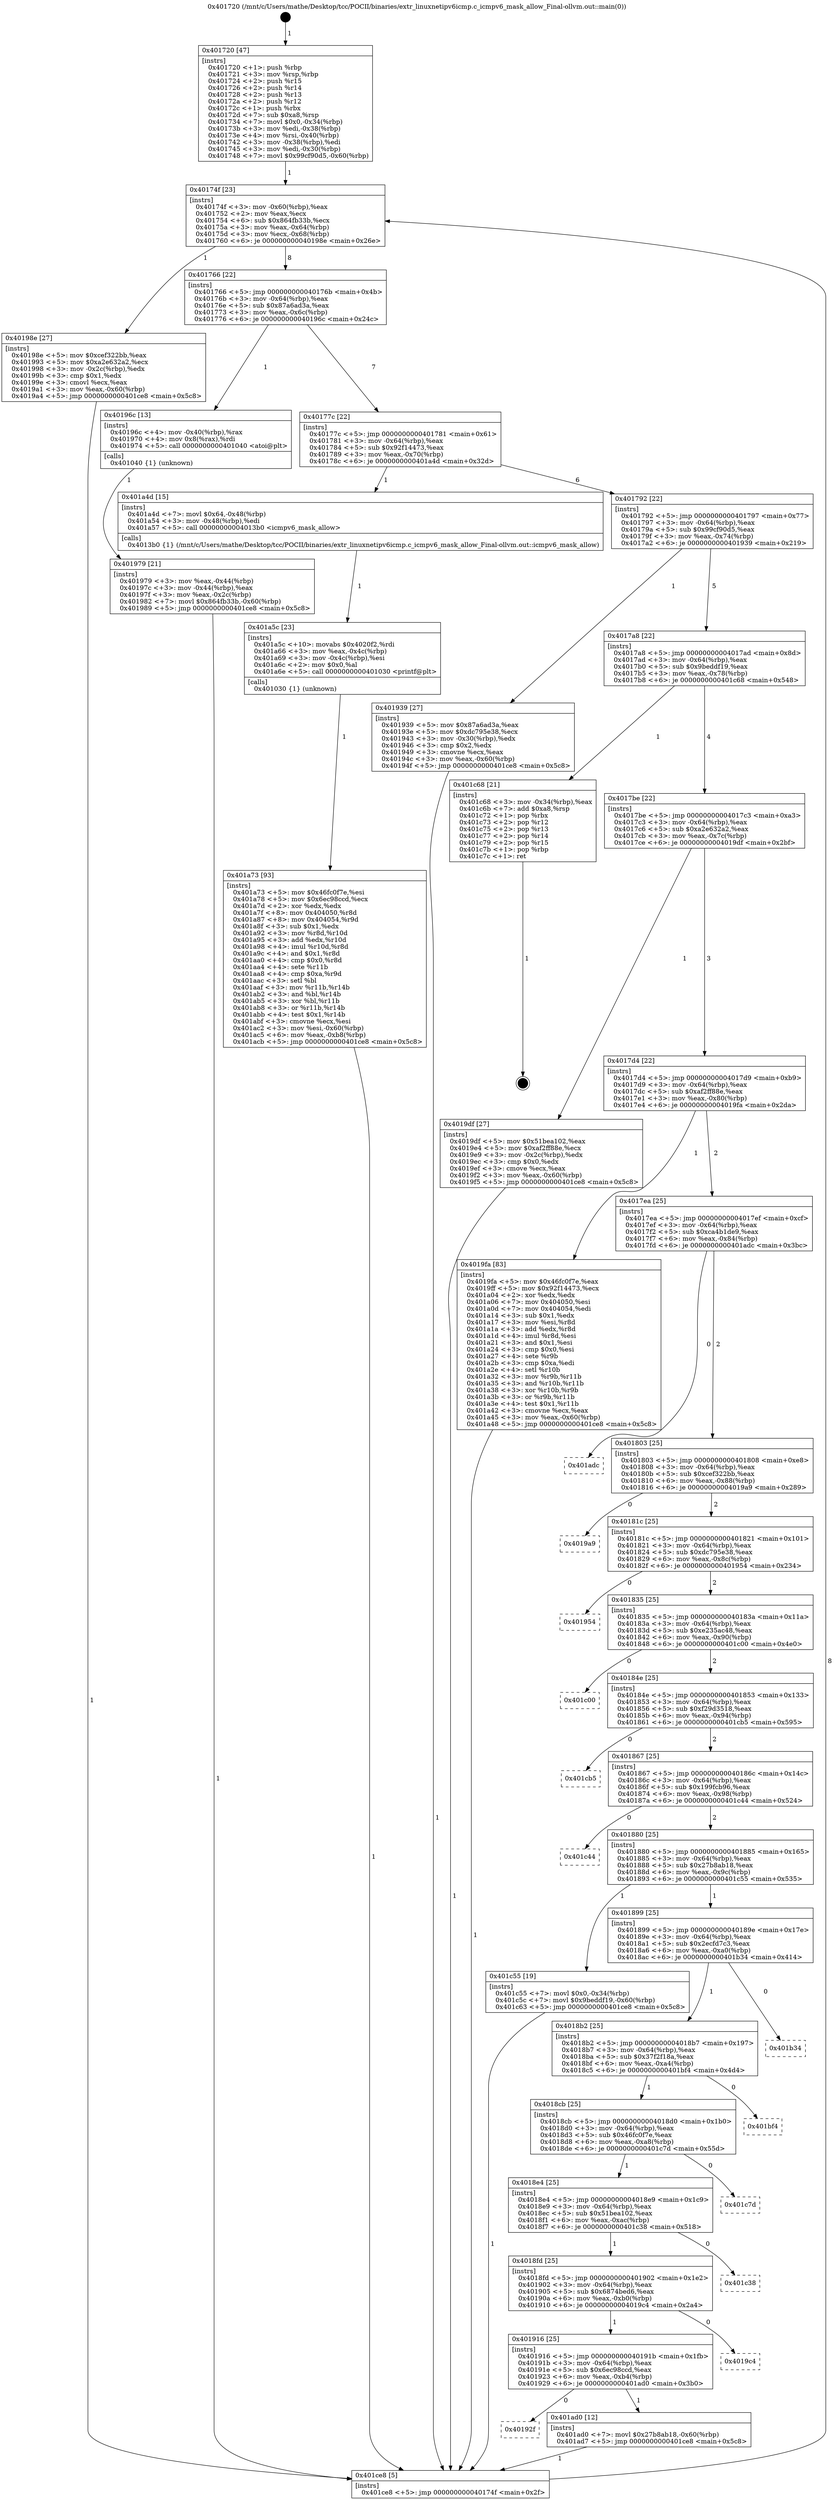 digraph "0x401720" {
  label = "0x401720 (/mnt/c/Users/mathe/Desktop/tcc/POCII/binaries/extr_linuxnetipv6icmp.c_icmpv6_mask_allow_Final-ollvm.out::main(0))"
  labelloc = "t"
  node[shape=record]

  Entry [label="",width=0.3,height=0.3,shape=circle,fillcolor=black,style=filled]
  "0x40174f" [label="{
     0x40174f [23]\l
     | [instrs]\l
     &nbsp;&nbsp;0x40174f \<+3\>: mov -0x60(%rbp),%eax\l
     &nbsp;&nbsp;0x401752 \<+2\>: mov %eax,%ecx\l
     &nbsp;&nbsp;0x401754 \<+6\>: sub $0x864fb33b,%ecx\l
     &nbsp;&nbsp;0x40175a \<+3\>: mov %eax,-0x64(%rbp)\l
     &nbsp;&nbsp;0x40175d \<+3\>: mov %ecx,-0x68(%rbp)\l
     &nbsp;&nbsp;0x401760 \<+6\>: je 000000000040198e \<main+0x26e\>\l
  }"]
  "0x40198e" [label="{
     0x40198e [27]\l
     | [instrs]\l
     &nbsp;&nbsp;0x40198e \<+5\>: mov $0xcef322bb,%eax\l
     &nbsp;&nbsp;0x401993 \<+5\>: mov $0xa2e632a2,%ecx\l
     &nbsp;&nbsp;0x401998 \<+3\>: mov -0x2c(%rbp),%edx\l
     &nbsp;&nbsp;0x40199b \<+3\>: cmp $0x1,%edx\l
     &nbsp;&nbsp;0x40199e \<+3\>: cmovl %ecx,%eax\l
     &nbsp;&nbsp;0x4019a1 \<+3\>: mov %eax,-0x60(%rbp)\l
     &nbsp;&nbsp;0x4019a4 \<+5\>: jmp 0000000000401ce8 \<main+0x5c8\>\l
  }"]
  "0x401766" [label="{
     0x401766 [22]\l
     | [instrs]\l
     &nbsp;&nbsp;0x401766 \<+5\>: jmp 000000000040176b \<main+0x4b\>\l
     &nbsp;&nbsp;0x40176b \<+3\>: mov -0x64(%rbp),%eax\l
     &nbsp;&nbsp;0x40176e \<+5\>: sub $0x87a6ad3a,%eax\l
     &nbsp;&nbsp;0x401773 \<+3\>: mov %eax,-0x6c(%rbp)\l
     &nbsp;&nbsp;0x401776 \<+6\>: je 000000000040196c \<main+0x24c\>\l
  }"]
  Exit [label="",width=0.3,height=0.3,shape=circle,fillcolor=black,style=filled,peripheries=2]
  "0x40196c" [label="{
     0x40196c [13]\l
     | [instrs]\l
     &nbsp;&nbsp;0x40196c \<+4\>: mov -0x40(%rbp),%rax\l
     &nbsp;&nbsp;0x401970 \<+4\>: mov 0x8(%rax),%rdi\l
     &nbsp;&nbsp;0x401974 \<+5\>: call 0000000000401040 \<atoi@plt\>\l
     | [calls]\l
     &nbsp;&nbsp;0x401040 \{1\} (unknown)\l
  }"]
  "0x40177c" [label="{
     0x40177c [22]\l
     | [instrs]\l
     &nbsp;&nbsp;0x40177c \<+5\>: jmp 0000000000401781 \<main+0x61\>\l
     &nbsp;&nbsp;0x401781 \<+3\>: mov -0x64(%rbp),%eax\l
     &nbsp;&nbsp;0x401784 \<+5\>: sub $0x92f14473,%eax\l
     &nbsp;&nbsp;0x401789 \<+3\>: mov %eax,-0x70(%rbp)\l
     &nbsp;&nbsp;0x40178c \<+6\>: je 0000000000401a4d \<main+0x32d\>\l
  }"]
  "0x40192f" [label="{
     0x40192f\l
  }", style=dashed]
  "0x401a4d" [label="{
     0x401a4d [15]\l
     | [instrs]\l
     &nbsp;&nbsp;0x401a4d \<+7\>: movl $0x64,-0x48(%rbp)\l
     &nbsp;&nbsp;0x401a54 \<+3\>: mov -0x48(%rbp),%edi\l
     &nbsp;&nbsp;0x401a57 \<+5\>: call 00000000004013b0 \<icmpv6_mask_allow\>\l
     | [calls]\l
     &nbsp;&nbsp;0x4013b0 \{1\} (/mnt/c/Users/mathe/Desktop/tcc/POCII/binaries/extr_linuxnetipv6icmp.c_icmpv6_mask_allow_Final-ollvm.out::icmpv6_mask_allow)\l
  }"]
  "0x401792" [label="{
     0x401792 [22]\l
     | [instrs]\l
     &nbsp;&nbsp;0x401792 \<+5\>: jmp 0000000000401797 \<main+0x77\>\l
     &nbsp;&nbsp;0x401797 \<+3\>: mov -0x64(%rbp),%eax\l
     &nbsp;&nbsp;0x40179a \<+5\>: sub $0x99cf90d5,%eax\l
     &nbsp;&nbsp;0x40179f \<+3\>: mov %eax,-0x74(%rbp)\l
     &nbsp;&nbsp;0x4017a2 \<+6\>: je 0000000000401939 \<main+0x219\>\l
  }"]
  "0x401ad0" [label="{
     0x401ad0 [12]\l
     | [instrs]\l
     &nbsp;&nbsp;0x401ad0 \<+7\>: movl $0x27b8ab18,-0x60(%rbp)\l
     &nbsp;&nbsp;0x401ad7 \<+5\>: jmp 0000000000401ce8 \<main+0x5c8\>\l
  }"]
  "0x401939" [label="{
     0x401939 [27]\l
     | [instrs]\l
     &nbsp;&nbsp;0x401939 \<+5\>: mov $0x87a6ad3a,%eax\l
     &nbsp;&nbsp;0x40193e \<+5\>: mov $0xdc795e38,%ecx\l
     &nbsp;&nbsp;0x401943 \<+3\>: mov -0x30(%rbp),%edx\l
     &nbsp;&nbsp;0x401946 \<+3\>: cmp $0x2,%edx\l
     &nbsp;&nbsp;0x401949 \<+3\>: cmovne %ecx,%eax\l
     &nbsp;&nbsp;0x40194c \<+3\>: mov %eax,-0x60(%rbp)\l
     &nbsp;&nbsp;0x40194f \<+5\>: jmp 0000000000401ce8 \<main+0x5c8\>\l
  }"]
  "0x4017a8" [label="{
     0x4017a8 [22]\l
     | [instrs]\l
     &nbsp;&nbsp;0x4017a8 \<+5\>: jmp 00000000004017ad \<main+0x8d\>\l
     &nbsp;&nbsp;0x4017ad \<+3\>: mov -0x64(%rbp),%eax\l
     &nbsp;&nbsp;0x4017b0 \<+5\>: sub $0x9beddf19,%eax\l
     &nbsp;&nbsp;0x4017b5 \<+3\>: mov %eax,-0x78(%rbp)\l
     &nbsp;&nbsp;0x4017b8 \<+6\>: je 0000000000401c68 \<main+0x548\>\l
  }"]
  "0x401ce8" [label="{
     0x401ce8 [5]\l
     | [instrs]\l
     &nbsp;&nbsp;0x401ce8 \<+5\>: jmp 000000000040174f \<main+0x2f\>\l
  }"]
  "0x401720" [label="{
     0x401720 [47]\l
     | [instrs]\l
     &nbsp;&nbsp;0x401720 \<+1\>: push %rbp\l
     &nbsp;&nbsp;0x401721 \<+3\>: mov %rsp,%rbp\l
     &nbsp;&nbsp;0x401724 \<+2\>: push %r15\l
     &nbsp;&nbsp;0x401726 \<+2\>: push %r14\l
     &nbsp;&nbsp;0x401728 \<+2\>: push %r13\l
     &nbsp;&nbsp;0x40172a \<+2\>: push %r12\l
     &nbsp;&nbsp;0x40172c \<+1\>: push %rbx\l
     &nbsp;&nbsp;0x40172d \<+7\>: sub $0xa8,%rsp\l
     &nbsp;&nbsp;0x401734 \<+7\>: movl $0x0,-0x34(%rbp)\l
     &nbsp;&nbsp;0x40173b \<+3\>: mov %edi,-0x38(%rbp)\l
     &nbsp;&nbsp;0x40173e \<+4\>: mov %rsi,-0x40(%rbp)\l
     &nbsp;&nbsp;0x401742 \<+3\>: mov -0x38(%rbp),%edi\l
     &nbsp;&nbsp;0x401745 \<+3\>: mov %edi,-0x30(%rbp)\l
     &nbsp;&nbsp;0x401748 \<+7\>: movl $0x99cf90d5,-0x60(%rbp)\l
  }"]
  "0x401979" [label="{
     0x401979 [21]\l
     | [instrs]\l
     &nbsp;&nbsp;0x401979 \<+3\>: mov %eax,-0x44(%rbp)\l
     &nbsp;&nbsp;0x40197c \<+3\>: mov -0x44(%rbp),%eax\l
     &nbsp;&nbsp;0x40197f \<+3\>: mov %eax,-0x2c(%rbp)\l
     &nbsp;&nbsp;0x401982 \<+7\>: movl $0x864fb33b,-0x60(%rbp)\l
     &nbsp;&nbsp;0x401989 \<+5\>: jmp 0000000000401ce8 \<main+0x5c8\>\l
  }"]
  "0x401916" [label="{
     0x401916 [25]\l
     | [instrs]\l
     &nbsp;&nbsp;0x401916 \<+5\>: jmp 000000000040191b \<main+0x1fb\>\l
     &nbsp;&nbsp;0x40191b \<+3\>: mov -0x64(%rbp),%eax\l
     &nbsp;&nbsp;0x40191e \<+5\>: sub $0x6ec98ccd,%eax\l
     &nbsp;&nbsp;0x401923 \<+6\>: mov %eax,-0xb4(%rbp)\l
     &nbsp;&nbsp;0x401929 \<+6\>: je 0000000000401ad0 \<main+0x3b0\>\l
  }"]
  "0x401c68" [label="{
     0x401c68 [21]\l
     | [instrs]\l
     &nbsp;&nbsp;0x401c68 \<+3\>: mov -0x34(%rbp),%eax\l
     &nbsp;&nbsp;0x401c6b \<+7\>: add $0xa8,%rsp\l
     &nbsp;&nbsp;0x401c72 \<+1\>: pop %rbx\l
     &nbsp;&nbsp;0x401c73 \<+2\>: pop %r12\l
     &nbsp;&nbsp;0x401c75 \<+2\>: pop %r13\l
     &nbsp;&nbsp;0x401c77 \<+2\>: pop %r14\l
     &nbsp;&nbsp;0x401c79 \<+2\>: pop %r15\l
     &nbsp;&nbsp;0x401c7b \<+1\>: pop %rbp\l
     &nbsp;&nbsp;0x401c7c \<+1\>: ret\l
  }"]
  "0x4017be" [label="{
     0x4017be [22]\l
     | [instrs]\l
     &nbsp;&nbsp;0x4017be \<+5\>: jmp 00000000004017c3 \<main+0xa3\>\l
     &nbsp;&nbsp;0x4017c3 \<+3\>: mov -0x64(%rbp),%eax\l
     &nbsp;&nbsp;0x4017c6 \<+5\>: sub $0xa2e632a2,%eax\l
     &nbsp;&nbsp;0x4017cb \<+3\>: mov %eax,-0x7c(%rbp)\l
     &nbsp;&nbsp;0x4017ce \<+6\>: je 00000000004019df \<main+0x2bf\>\l
  }"]
  "0x4019c4" [label="{
     0x4019c4\l
  }", style=dashed]
  "0x4019df" [label="{
     0x4019df [27]\l
     | [instrs]\l
     &nbsp;&nbsp;0x4019df \<+5\>: mov $0x51bea102,%eax\l
     &nbsp;&nbsp;0x4019e4 \<+5\>: mov $0xaf2ff88e,%ecx\l
     &nbsp;&nbsp;0x4019e9 \<+3\>: mov -0x2c(%rbp),%edx\l
     &nbsp;&nbsp;0x4019ec \<+3\>: cmp $0x0,%edx\l
     &nbsp;&nbsp;0x4019ef \<+3\>: cmove %ecx,%eax\l
     &nbsp;&nbsp;0x4019f2 \<+3\>: mov %eax,-0x60(%rbp)\l
     &nbsp;&nbsp;0x4019f5 \<+5\>: jmp 0000000000401ce8 \<main+0x5c8\>\l
  }"]
  "0x4017d4" [label="{
     0x4017d4 [22]\l
     | [instrs]\l
     &nbsp;&nbsp;0x4017d4 \<+5\>: jmp 00000000004017d9 \<main+0xb9\>\l
     &nbsp;&nbsp;0x4017d9 \<+3\>: mov -0x64(%rbp),%eax\l
     &nbsp;&nbsp;0x4017dc \<+5\>: sub $0xaf2ff88e,%eax\l
     &nbsp;&nbsp;0x4017e1 \<+3\>: mov %eax,-0x80(%rbp)\l
     &nbsp;&nbsp;0x4017e4 \<+6\>: je 00000000004019fa \<main+0x2da\>\l
  }"]
  "0x4018fd" [label="{
     0x4018fd [25]\l
     | [instrs]\l
     &nbsp;&nbsp;0x4018fd \<+5\>: jmp 0000000000401902 \<main+0x1e2\>\l
     &nbsp;&nbsp;0x401902 \<+3\>: mov -0x64(%rbp),%eax\l
     &nbsp;&nbsp;0x401905 \<+5\>: sub $0x6874bed6,%eax\l
     &nbsp;&nbsp;0x40190a \<+6\>: mov %eax,-0xb0(%rbp)\l
     &nbsp;&nbsp;0x401910 \<+6\>: je 00000000004019c4 \<main+0x2a4\>\l
  }"]
  "0x4019fa" [label="{
     0x4019fa [83]\l
     | [instrs]\l
     &nbsp;&nbsp;0x4019fa \<+5\>: mov $0x46fc0f7e,%eax\l
     &nbsp;&nbsp;0x4019ff \<+5\>: mov $0x92f14473,%ecx\l
     &nbsp;&nbsp;0x401a04 \<+2\>: xor %edx,%edx\l
     &nbsp;&nbsp;0x401a06 \<+7\>: mov 0x404050,%esi\l
     &nbsp;&nbsp;0x401a0d \<+7\>: mov 0x404054,%edi\l
     &nbsp;&nbsp;0x401a14 \<+3\>: sub $0x1,%edx\l
     &nbsp;&nbsp;0x401a17 \<+3\>: mov %esi,%r8d\l
     &nbsp;&nbsp;0x401a1a \<+3\>: add %edx,%r8d\l
     &nbsp;&nbsp;0x401a1d \<+4\>: imul %r8d,%esi\l
     &nbsp;&nbsp;0x401a21 \<+3\>: and $0x1,%esi\l
     &nbsp;&nbsp;0x401a24 \<+3\>: cmp $0x0,%esi\l
     &nbsp;&nbsp;0x401a27 \<+4\>: sete %r9b\l
     &nbsp;&nbsp;0x401a2b \<+3\>: cmp $0xa,%edi\l
     &nbsp;&nbsp;0x401a2e \<+4\>: setl %r10b\l
     &nbsp;&nbsp;0x401a32 \<+3\>: mov %r9b,%r11b\l
     &nbsp;&nbsp;0x401a35 \<+3\>: and %r10b,%r11b\l
     &nbsp;&nbsp;0x401a38 \<+3\>: xor %r10b,%r9b\l
     &nbsp;&nbsp;0x401a3b \<+3\>: or %r9b,%r11b\l
     &nbsp;&nbsp;0x401a3e \<+4\>: test $0x1,%r11b\l
     &nbsp;&nbsp;0x401a42 \<+3\>: cmovne %ecx,%eax\l
     &nbsp;&nbsp;0x401a45 \<+3\>: mov %eax,-0x60(%rbp)\l
     &nbsp;&nbsp;0x401a48 \<+5\>: jmp 0000000000401ce8 \<main+0x5c8\>\l
  }"]
  "0x4017ea" [label="{
     0x4017ea [25]\l
     | [instrs]\l
     &nbsp;&nbsp;0x4017ea \<+5\>: jmp 00000000004017ef \<main+0xcf\>\l
     &nbsp;&nbsp;0x4017ef \<+3\>: mov -0x64(%rbp),%eax\l
     &nbsp;&nbsp;0x4017f2 \<+5\>: sub $0xca4b1de9,%eax\l
     &nbsp;&nbsp;0x4017f7 \<+6\>: mov %eax,-0x84(%rbp)\l
     &nbsp;&nbsp;0x4017fd \<+6\>: je 0000000000401adc \<main+0x3bc\>\l
  }"]
  "0x401a5c" [label="{
     0x401a5c [23]\l
     | [instrs]\l
     &nbsp;&nbsp;0x401a5c \<+10\>: movabs $0x4020f2,%rdi\l
     &nbsp;&nbsp;0x401a66 \<+3\>: mov %eax,-0x4c(%rbp)\l
     &nbsp;&nbsp;0x401a69 \<+3\>: mov -0x4c(%rbp),%esi\l
     &nbsp;&nbsp;0x401a6c \<+2\>: mov $0x0,%al\l
     &nbsp;&nbsp;0x401a6e \<+5\>: call 0000000000401030 \<printf@plt\>\l
     | [calls]\l
     &nbsp;&nbsp;0x401030 \{1\} (unknown)\l
  }"]
  "0x401a73" [label="{
     0x401a73 [93]\l
     | [instrs]\l
     &nbsp;&nbsp;0x401a73 \<+5\>: mov $0x46fc0f7e,%esi\l
     &nbsp;&nbsp;0x401a78 \<+5\>: mov $0x6ec98ccd,%ecx\l
     &nbsp;&nbsp;0x401a7d \<+2\>: xor %edx,%edx\l
     &nbsp;&nbsp;0x401a7f \<+8\>: mov 0x404050,%r8d\l
     &nbsp;&nbsp;0x401a87 \<+8\>: mov 0x404054,%r9d\l
     &nbsp;&nbsp;0x401a8f \<+3\>: sub $0x1,%edx\l
     &nbsp;&nbsp;0x401a92 \<+3\>: mov %r8d,%r10d\l
     &nbsp;&nbsp;0x401a95 \<+3\>: add %edx,%r10d\l
     &nbsp;&nbsp;0x401a98 \<+4\>: imul %r10d,%r8d\l
     &nbsp;&nbsp;0x401a9c \<+4\>: and $0x1,%r8d\l
     &nbsp;&nbsp;0x401aa0 \<+4\>: cmp $0x0,%r8d\l
     &nbsp;&nbsp;0x401aa4 \<+4\>: sete %r11b\l
     &nbsp;&nbsp;0x401aa8 \<+4\>: cmp $0xa,%r9d\l
     &nbsp;&nbsp;0x401aac \<+3\>: setl %bl\l
     &nbsp;&nbsp;0x401aaf \<+3\>: mov %r11b,%r14b\l
     &nbsp;&nbsp;0x401ab2 \<+3\>: and %bl,%r14b\l
     &nbsp;&nbsp;0x401ab5 \<+3\>: xor %bl,%r11b\l
     &nbsp;&nbsp;0x401ab8 \<+3\>: or %r11b,%r14b\l
     &nbsp;&nbsp;0x401abb \<+4\>: test $0x1,%r14b\l
     &nbsp;&nbsp;0x401abf \<+3\>: cmovne %ecx,%esi\l
     &nbsp;&nbsp;0x401ac2 \<+3\>: mov %esi,-0x60(%rbp)\l
     &nbsp;&nbsp;0x401ac5 \<+6\>: mov %eax,-0xb8(%rbp)\l
     &nbsp;&nbsp;0x401acb \<+5\>: jmp 0000000000401ce8 \<main+0x5c8\>\l
  }"]
  "0x401c38" [label="{
     0x401c38\l
  }", style=dashed]
  "0x401adc" [label="{
     0x401adc\l
  }", style=dashed]
  "0x401803" [label="{
     0x401803 [25]\l
     | [instrs]\l
     &nbsp;&nbsp;0x401803 \<+5\>: jmp 0000000000401808 \<main+0xe8\>\l
     &nbsp;&nbsp;0x401808 \<+3\>: mov -0x64(%rbp),%eax\l
     &nbsp;&nbsp;0x40180b \<+5\>: sub $0xcef322bb,%eax\l
     &nbsp;&nbsp;0x401810 \<+6\>: mov %eax,-0x88(%rbp)\l
     &nbsp;&nbsp;0x401816 \<+6\>: je 00000000004019a9 \<main+0x289\>\l
  }"]
  "0x4018e4" [label="{
     0x4018e4 [25]\l
     | [instrs]\l
     &nbsp;&nbsp;0x4018e4 \<+5\>: jmp 00000000004018e9 \<main+0x1c9\>\l
     &nbsp;&nbsp;0x4018e9 \<+3\>: mov -0x64(%rbp),%eax\l
     &nbsp;&nbsp;0x4018ec \<+5\>: sub $0x51bea102,%eax\l
     &nbsp;&nbsp;0x4018f1 \<+6\>: mov %eax,-0xac(%rbp)\l
     &nbsp;&nbsp;0x4018f7 \<+6\>: je 0000000000401c38 \<main+0x518\>\l
  }"]
  "0x4019a9" [label="{
     0x4019a9\l
  }", style=dashed]
  "0x40181c" [label="{
     0x40181c [25]\l
     | [instrs]\l
     &nbsp;&nbsp;0x40181c \<+5\>: jmp 0000000000401821 \<main+0x101\>\l
     &nbsp;&nbsp;0x401821 \<+3\>: mov -0x64(%rbp),%eax\l
     &nbsp;&nbsp;0x401824 \<+5\>: sub $0xdc795e38,%eax\l
     &nbsp;&nbsp;0x401829 \<+6\>: mov %eax,-0x8c(%rbp)\l
     &nbsp;&nbsp;0x40182f \<+6\>: je 0000000000401954 \<main+0x234\>\l
  }"]
  "0x401c7d" [label="{
     0x401c7d\l
  }", style=dashed]
  "0x401954" [label="{
     0x401954\l
  }", style=dashed]
  "0x401835" [label="{
     0x401835 [25]\l
     | [instrs]\l
     &nbsp;&nbsp;0x401835 \<+5\>: jmp 000000000040183a \<main+0x11a\>\l
     &nbsp;&nbsp;0x40183a \<+3\>: mov -0x64(%rbp),%eax\l
     &nbsp;&nbsp;0x40183d \<+5\>: sub $0xe235ac48,%eax\l
     &nbsp;&nbsp;0x401842 \<+6\>: mov %eax,-0x90(%rbp)\l
     &nbsp;&nbsp;0x401848 \<+6\>: je 0000000000401c00 \<main+0x4e0\>\l
  }"]
  "0x4018cb" [label="{
     0x4018cb [25]\l
     | [instrs]\l
     &nbsp;&nbsp;0x4018cb \<+5\>: jmp 00000000004018d0 \<main+0x1b0\>\l
     &nbsp;&nbsp;0x4018d0 \<+3\>: mov -0x64(%rbp),%eax\l
     &nbsp;&nbsp;0x4018d3 \<+5\>: sub $0x46fc0f7e,%eax\l
     &nbsp;&nbsp;0x4018d8 \<+6\>: mov %eax,-0xa8(%rbp)\l
     &nbsp;&nbsp;0x4018de \<+6\>: je 0000000000401c7d \<main+0x55d\>\l
  }"]
  "0x401c00" [label="{
     0x401c00\l
  }", style=dashed]
  "0x40184e" [label="{
     0x40184e [25]\l
     | [instrs]\l
     &nbsp;&nbsp;0x40184e \<+5\>: jmp 0000000000401853 \<main+0x133\>\l
     &nbsp;&nbsp;0x401853 \<+3\>: mov -0x64(%rbp),%eax\l
     &nbsp;&nbsp;0x401856 \<+5\>: sub $0xf29d3518,%eax\l
     &nbsp;&nbsp;0x40185b \<+6\>: mov %eax,-0x94(%rbp)\l
     &nbsp;&nbsp;0x401861 \<+6\>: je 0000000000401cb5 \<main+0x595\>\l
  }"]
  "0x401bf4" [label="{
     0x401bf4\l
  }", style=dashed]
  "0x401cb5" [label="{
     0x401cb5\l
  }", style=dashed]
  "0x401867" [label="{
     0x401867 [25]\l
     | [instrs]\l
     &nbsp;&nbsp;0x401867 \<+5\>: jmp 000000000040186c \<main+0x14c\>\l
     &nbsp;&nbsp;0x40186c \<+3\>: mov -0x64(%rbp),%eax\l
     &nbsp;&nbsp;0x40186f \<+5\>: sub $0x199fcb96,%eax\l
     &nbsp;&nbsp;0x401874 \<+6\>: mov %eax,-0x98(%rbp)\l
     &nbsp;&nbsp;0x40187a \<+6\>: je 0000000000401c44 \<main+0x524\>\l
  }"]
  "0x4018b2" [label="{
     0x4018b2 [25]\l
     | [instrs]\l
     &nbsp;&nbsp;0x4018b2 \<+5\>: jmp 00000000004018b7 \<main+0x197\>\l
     &nbsp;&nbsp;0x4018b7 \<+3\>: mov -0x64(%rbp),%eax\l
     &nbsp;&nbsp;0x4018ba \<+5\>: sub $0x37f2f18a,%eax\l
     &nbsp;&nbsp;0x4018bf \<+6\>: mov %eax,-0xa4(%rbp)\l
     &nbsp;&nbsp;0x4018c5 \<+6\>: je 0000000000401bf4 \<main+0x4d4\>\l
  }"]
  "0x401c44" [label="{
     0x401c44\l
  }", style=dashed]
  "0x401880" [label="{
     0x401880 [25]\l
     | [instrs]\l
     &nbsp;&nbsp;0x401880 \<+5\>: jmp 0000000000401885 \<main+0x165\>\l
     &nbsp;&nbsp;0x401885 \<+3\>: mov -0x64(%rbp),%eax\l
     &nbsp;&nbsp;0x401888 \<+5\>: sub $0x27b8ab18,%eax\l
     &nbsp;&nbsp;0x40188d \<+6\>: mov %eax,-0x9c(%rbp)\l
     &nbsp;&nbsp;0x401893 \<+6\>: je 0000000000401c55 \<main+0x535\>\l
  }"]
  "0x401b34" [label="{
     0x401b34\l
  }", style=dashed]
  "0x401c55" [label="{
     0x401c55 [19]\l
     | [instrs]\l
     &nbsp;&nbsp;0x401c55 \<+7\>: movl $0x0,-0x34(%rbp)\l
     &nbsp;&nbsp;0x401c5c \<+7\>: movl $0x9beddf19,-0x60(%rbp)\l
     &nbsp;&nbsp;0x401c63 \<+5\>: jmp 0000000000401ce8 \<main+0x5c8\>\l
  }"]
  "0x401899" [label="{
     0x401899 [25]\l
     | [instrs]\l
     &nbsp;&nbsp;0x401899 \<+5\>: jmp 000000000040189e \<main+0x17e\>\l
     &nbsp;&nbsp;0x40189e \<+3\>: mov -0x64(%rbp),%eax\l
     &nbsp;&nbsp;0x4018a1 \<+5\>: sub $0x2ecfd7c3,%eax\l
     &nbsp;&nbsp;0x4018a6 \<+6\>: mov %eax,-0xa0(%rbp)\l
     &nbsp;&nbsp;0x4018ac \<+6\>: je 0000000000401b34 \<main+0x414\>\l
  }"]
  Entry -> "0x401720" [label=" 1"]
  "0x40174f" -> "0x40198e" [label=" 1"]
  "0x40174f" -> "0x401766" [label=" 8"]
  "0x401c68" -> Exit [label=" 1"]
  "0x401766" -> "0x40196c" [label=" 1"]
  "0x401766" -> "0x40177c" [label=" 7"]
  "0x401c55" -> "0x401ce8" [label=" 1"]
  "0x40177c" -> "0x401a4d" [label=" 1"]
  "0x40177c" -> "0x401792" [label=" 6"]
  "0x401ad0" -> "0x401ce8" [label=" 1"]
  "0x401792" -> "0x401939" [label=" 1"]
  "0x401792" -> "0x4017a8" [label=" 5"]
  "0x401939" -> "0x401ce8" [label=" 1"]
  "0x401720" -> "0x40174f" [label=" 1"]
  "0x401ce8" -> "0x40174f" [label=" 8"]
  "0x40196c" -> "0x401979" [label=" 1"]
  "0x401979" -> "0x401ce8" [label=" 1"]
  "0x40198e" -> "0x401ce8" [label=" 1"]
  "0x401916" -> "0x40192f" [label=" 0"]
  "0x4017a8" -> "0x401c68" [label=" 1"]
  "0x4017a8" -> "0x4017be" [label=" 4"]
  "0x401916" -> "0x401ad0" [label=" 1"]
  "0x4017be" -> "0x4019df" [label=" 1"]
  "0x4017be" -> "0x4017d4" [label=" 3"]
  "0x4019df" -> "0x401ce8" [label=" 1"]
  "0x4018fd" -> "0x401916" [label=" 1"]
  "0x4017d4" -> "0x4019fa" [label=" 1"]
  "0x4017d4" -> "0x4017ea" [label=" 2"]
  "0x4019fa" -> "0x401ce8" [label=" 1"]
  "0x401a4d" -> "0x401a5c" [label=" 1"]
  "0x401a5c" -> "0x401a73" [label=" 1"]
  "0x401a73" -> "0x401ce8" [label=" 1"]
  "0x4018fd" -> "0x4019c4" [label=" 0"]
  "0x4017ea" -> "0x401adc" [label=" 0"]
  "0x4017ea" -> "0x401803" [label=" 2"]
  "0x4018e4" -> "0x4018fd" [label=" 1"]
  "0x401803" -> "0x4019a9" [label=" 0"]
  "0x401803" -> "0x40181c" [label=" 2"]
  "0x4018e4" -> "0x401c38" [label=" 0"]
  "0x40181c" -> "0x401954" [label=" 0"]
  "0x40181c" -> "0x401835" [label=" 2"]
  "0x4018cb" -> "0x4018e4" [label=" 1"]
  "0x401835" -> "0x401c00" [label=" 0"]
  "0x401835" -> "0x40184e" [label=" 2"]
  "0x4018cb" -> "0x401c7d" [label=" 0"]
  "0x40184e" -> "0x401cb5" [label=" 0"]
  "0x40184e" -> "0x401867" [label=" 2"]
  "0x4018b2" -> "0x4018cb" [label=" 1"]
  "0x401867" -> "0x401c44" [label=" 0"]
  "0x401867" -> "0x401880" [label=" 2"]
  "0x4018b2" -> "0x401bf4" [label=" 0"]
  "0x401880" -> "0x401c55" [label=" 1"]
  "0x401880" -> "0x401899" [label=" 1"]
  "0x401899" -> "0x4018b2" [label=" 1"]
  "0x401899" -> "0x401b34" [label=" 0"]
}

